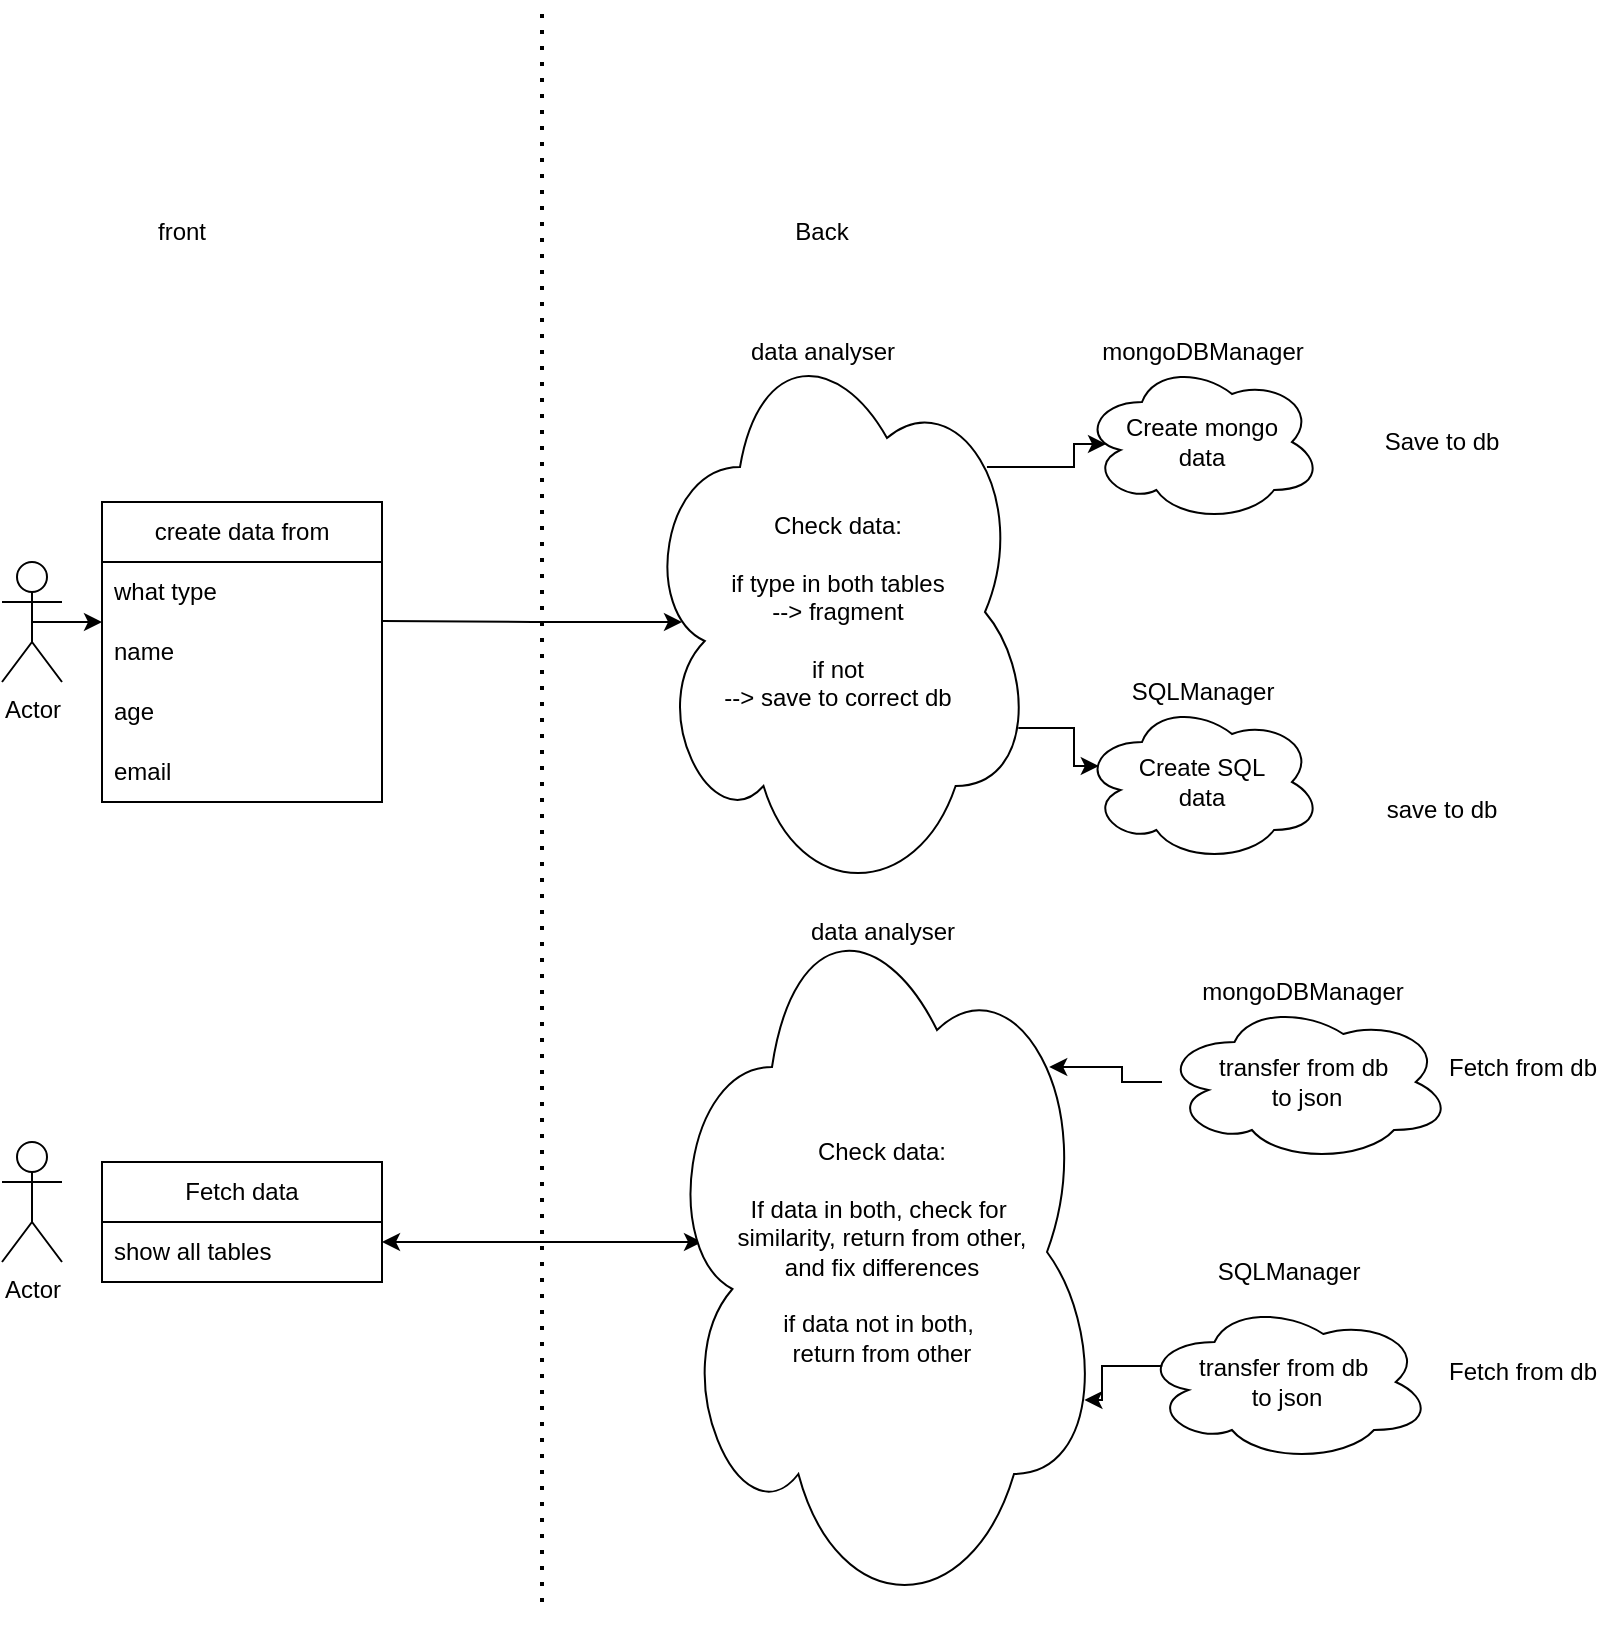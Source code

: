 <mxfile version="28.2.7">
  <diagram name="Sivu-1" id="T1mMdDDaBj58KGBTBJrq">
    <mxGraphModel dx="1665" dy="751" grid="1" gridSize="10" guides="1" tooltips="1" connect="1" arrows="1" fold="1" page="1" pageScale="1" pageWidth="1169" pageHeight="827" math="0" shadow="0">
      <root>
        <mxCell id="0" />
        <mxCell id="1" parent="0" />
        <mxCell id="7n1l-1wcskT07XeDps-x-3" style="edgeStyle=orthogonalEdgeStyle;rounded=0;orthogonalLoop=1;jettySize=auto;html=1;exitX=0.5;exitY=0.5;exitDx=0;exitDy=0;exitPerimeter=0;" parent="1" source="7n1l-1wcskT07XeDps-x-1" edge="1">
          <mxGeometry relative="1" as="geometry">
            <mxPoint x="120" y="320" as="targetPoint" />
          </mxGeometry>
        </mxCell>
        <mxCell id="7n1l-1wcskT07XeDps-x-1" value="Actor" style="shape=umlActor;verticalLabelPosition=bottom;verticalAlign=top;html=1;outlineConnect=0;" parent="1" vertex="1">
          <mxGeometry x="70" y="290" width="30" height="60" as="geometry" />
        </mxCell>
        <mxCell id="7n1l-1wcskT07XeDps-x-4" style="edgeStyle=orthogonalEdgeStyle;rounded=0;orthogonalLoop=1;jettySize=auto;html=1;exitX=0.875;exitY=0.5;exitDx=0;exitDy=0;exitPerimeter=0;" parent="1" edge="1">
          <mxGeometry relative="1" as="geometry">
            <mxPoint x="410" y="320" as="targetPoint" />
            <mxPoint x="260" y="319.5" as="sourcePoint" />
          </mxGeometry>
        </mxCell>
        <mxCell id="7n1l-1wcskT07XeDps-x-6" value="create data from" style="swimlane;fontStyle=0;childLayout=stackLayout;horizontal=1;startSize=30;horizontalStack=0;resizeParent=1;resizeParentMax=0;resizeLast=0;collapsible=1;marginBottom=0;whiteSpace=wrap;html=1;" parent="1" vertex="1">
          <mxGeometry x="120" y="260" width="140" height="150" as="geometry" />
        </mxCell>
        <mxCell id="7n1l-1wcskT07XeDps-x-7" value="what type&lt;span style=&quot;white-space: pre;&quot;&gt;&#x9;&lt;/span&gt;" style="text;strokeColor=none;fillColor=none;align=left;verticalAlign=middle;spacingLeft=4;spacingRight=4;overflow=hidden;points=[[0,0.5],[1,0.5]];portConstraint=eastwest;rotatable=0;whiteSpace=wrap;html=1;" parent="7n1l-1wcskT07XeDps-x-6" vertex="1">
          <mxGeometry y="30" width="140" height="30" as="geometry" />
        </mxCell>
        <mxCell id="7n1l-1wcskT07XeDps-x-8" value="name&lt;span style=&quot;white-space: pre;&quot;&gt;&#x9;&lt;/span&gt;" style="text;strokeColor=none;fillColor=none;align=left;verticalAlign=middle;spacingLeft=4;spacingRight=4;overflow=hidden;points=[[0,0.5],[1,0.5]];portConstraint=eastwest;rotatable=0;whiteSpace=wrap;html=1;" parent="7n1l-1wcskT07XeDps-x-6" vertex="1">
          <mxGeometry y="60" width="140" height="30" as="geometry" />
        </mxCell>
        <mxCell id="7n1l-1wcskT07XeDps-x-9" value="age&lt;span style=&quot;white-space: pre;&quot;&gt;&#x9;&lt;/span&gt;" style="text;strokeColor=none;fillColor=none;align=left;verticalAlign=middle;spacingLeft=4;spacingRight=4;overflow=hidden;points=[[0,0.5],[1,0.5]];portConstraint=eastwest;rotatable=0;whiteSpace=wrap;html=1;" parent="7n1l-1wcskT07XeDps-x-6" vertex="1">
          <mxGeometry y="90" width="140" height="30" as="geometry" />
        </mxCell>
        <mxCell id="7n1l-1wcskT07XeDps-x-10" value="email" style="text;strokeColor=none;fillColor=none;align=left;verticalAlign=middle;spacingLeft=4;spacingRight=4;overflow=hidden;points=[[0,0.5],[1,0.5]];portConstraint=eastwest;rotatable=0;whiteSpace=wrap;html=1;" parent="7n1l-1wcskT07XeDps-x-6" vertex="1">
          <mxGeometry y="120" width="140" height="30" as="geometry" />
        </mxCell>
        <mxCell id="7n1l-1wcskT07XeDps-x-11" value="" style="endArrow=none;dashed=1;html=1;dashPattern=1 3;strokeWidth=2;rounded=0;" parent="1" edge="1">
          <mxGeometry width="50" height="50" relative="1" as="geometry">
            <mxPoint x="340" y="810" as="sourcePoint" />
            <mxPoint x="340" y="10" as="targetPoint" />
          </mxGeometry>
        </mxCell>
        <mxCell id="7n1l-1wcskT07XeDps-x-12" value="front" style="text;html=1;align=center;verticalAlign=middle;whiteSpace=wrap;rounded=0;" parent="1" vertex="1">
          <mxGeometry x="130" y="110" width="60" height="30" as="geometry" />
        </mxCell>
        <mxCell id="7n1l-1wcskT07XeDps-x-13" value="Back" style="text;html=1;align=center;verticalAlign=middle;whiteSpace=wrap;rounded=0;" parent="1" vertex="1">
          <mxGeometry x="450" y="110" width="60" height="30" as="geometry" />
        </mxCell>
        <mxCell id="7n1l-1wcskT07XeDps-x-18" value="&lt;div&gt;Check data:&lt;/div&gt;&lt;div&gt;&lt;br&gt;&lt;/div&gt;&lt;div&gt;if type in both tables&lt;/div&gt;&lt;div&gt;--&amp;gt; fragment&lt;/div&gt;&lt;div&gt;&lt;br&gt;&lt;/div&gt;&lt;div&gt;if not&lt;/div&gt;&lt;div&gt;--&amp;gt; save to correct db&lt;/div&gt;" style="ellipse;shape=cloud;whiteSpace=wrap;html=1;" parent="1" vertex="1">
          <mxGeometry x="390" y="170" width="196" height="290" as="geometry" />
        </mxCell>
        <mxCell id="7n1l-1wcskT07XeDps-x-19" value="&lt;div&gt;Create mongo&lt;/div&gt;&lt;div&gt;data&lt;/div&gt;" style="ellipse;shape=cloud;whiteSpace=wrap;html=1;" parent="1" vertex="1">
          <mxGeometry x="610" y="190" width="120" height="80" as="geometry" />
        </mxCell>
        <mxCell id="7n1l-1wcskT07XeDps-x-20" value="&lt;div&gt;Create SQL&lt;/div&gt;&lt;div&gt;data&lt;/div&gt;" style="ellipse;shape=cloud;whiteSpace=wrap;html=1;" parent="1" vertex="1">
          <mxGeometry x="610" y="360" width="120" height="80" as="geometry" />
        </mxCell>
        <mxCell id="7n1l-1wcskT07XeDps-x-23" style="edgeStyle=orthogonalEdgeStyle;rounded=0;orthogonalLoop=1;jettySize=auto;html=1;exitX=0.96;exitY=0.7;exitDx=0;exitDy=0;exitPerimeter=0;entryX=0.07;entryY=0.4;entryDx=0;entryDy=0;entryPerimeter=0;" parent="1" source="7n1l-1wcskT07XeDps-x-18" target="7n1l-1wcskT07XeDps-x-20" edge="1">
          <mxGeometry relative="1" as="geometry" />
        </mxCell>
        <mxCell id="7n1l-1wcskT07XeDps-x-24" style="edgeStyle=orthogonalEdgeStyle;rounded=0;orthogonalLoop=1;jettySize=auto;html=1;exitX=0.88;exitY=0.25;exitDx=0;exitDy=0;exitPerimeter=0;entryX=0.1;entryY=0.513;entryDx=0;entryDy=0;entryPerimeter=0;" parent="1" source="7n1l-1wcskT07XeDps-x-18" target="7n1l-1wcskT07XeDps-x-19" edge="1">
          <mxGeometry relative="1" as="geometry" />
        </mxCell>
        <mxCell id="7n1l-1wcskT07XeDps-x-25" value="Save to db" style="text;html=1;align=center;verticalAlign=middle;whiteSpace=wrap;rounded=0;" parent="1" vertex="1">
          <mxGeometry x="760" y="215" width="60" height="30" as="geometry" />
        </mxCell>
        <mxCell id="7n1l-1wcskT07XeDps-x-26" value="save to db" style="text;html=1;align=center;verticalAlign=middle;whiteSpace=wrap;rounded=0;" parent="1" vertex="1">
          <mxGeometry x="760" y="399" width="60" height="30" as="geometry" />
        </mxCell>
        <mxCell id="7n1l-1wcskT07XeDps-x-27" value="Actor" style="shape=umlActor;verticalLabelPosition=bottom;verticalAlign=top;html=1;outlineConnect=0;" parent="1" vertex="1">
          <mxGeometry x="70" y="580" width="30" height="60" as="geometry" />
        </mxCell>
        <mxCell id="7n1l-1wcskT07XeDps-x-28" value="Fetch data" style="swimlane;fontStyle=0;childLayout=stackLayout;horizontal=1;startSize=30;horizontalStack=0;resizeParent=1;resizeParentMax=0;resizeLast=0;collapsible=1;marginBottom=0;whiteSpace=wrap;html=1;" parent="1" vertex="1">
          <mxGeometry x="120" y="590" width="140" height="60" as="geometry" />
        </mxCell>
        <mxCell id="7n1l-1wcskT07XeDps-x-29" value="show all tables&lt;span style=&quot;white-space: pre;&quot;&gt;&#x9;&lt;/span&gt;" style="text;strokeColor=none;fillColor=none;align=left;verticalAlign=middle;spacingLeft=4;spacingRight=4;overflow=hidden;points=[[0,0.5],[1,0.5]];portConstraint=eastwest;rotatable=0;whiteSpace=wrap;html=1;" parent="7n1l-1wcskT07XeDps-x-28" vertex="1">
          <mxGeometry y="30" width="140" height="30" as="geometry" />
        </mxCell>
        <mxCell id="7n1l-1wcskT07XeDps-x-32" value="" style="endArrow=classic;startArrow=classic;html=1;rounded=0;" parent="1" edge="1">
          <mxGeometry width="50" height="50" relative="1" as="geometry">
            <mxPoint x="260" y="630" as="sourcePoint" />
            <mxPoint x="420" y="630" as="targetPoint" />
          </mxGeometry>
        </mxCell>
        <mxCell id="7n1l-1wcskT07XeDps-x-33" value="&lt;div&gt;Check data:&lt;/div&gt;&lt;div&gt;&lt;br&gt;&lt;/div&gt;&lt;div&gt;If data in both, check for&amp;nbsp;&lt;/div&gt;&lt;div&gt;similarity, return from other,&lt;/div&gt;&lt;div&gt;and fix differences&lt;/div&gt;&lt;div&gt;&lt;br&gt;&lt;/div&gt;&lt;div&gt;if data not in both,&amp;nbsp;&lt;/div&gt;&lt;div&gt;return from other&lt;/div&gt;" style="ellipse;shape=cloud;whiteSpace=wrap;html=1;" parent="1" vertex="1">
          <mxGeometry x="400" y="450" width="220" height="370" as="geometry" />
        </mxCell>
        <mxCell id="7n1l-1wcskT07XeDps-x-34" value="mongoDBManager" style="text;html=1;align=center;verticalAlign=middle;resizable=0;points=[];autosize=1;strokeColor=none;fillColor=none;" parent="1" vertex="1">
          <mxGeometry x="610" y="170" width="120" height="30" as="geometry" />
        </mxCell>
        <mxCell id="7n1l-1wcskT07XeDps-x-35" value="SQLManager" style="text;html=1;align=center;verticalAlign=middle;resizable=0;points=[];autosize=1;strokeColor=none;fillColor=none;" parent="1" vertex="1">
          <mxGeometry x="625" y="340" width="90" height="30" as="geometry" />
        </mxCell>
        <mxCell id="7n1l-1wcskT07XeDps-x-36" value="data analyser" style="text;html=1;align=center;verticalAlign=middle;resizable=0;points=[];autosize=1;strokeColor=none;fillColor=none;" parent="1" vertex="1">
          <mxGeometry x="430" y="170" width="100" height="30" as="geometry" />
        </mxCell>
        <mxCell id="7n1l-1wcskT07XeDps-x-37" value="data analyser" style="text;html=1;align=center;verticalAlign=middle;resizable=0;points=[];autosize=1;strokeColor=none;fillColor=none;" parent="1" vertex="1">
          <mxGeometry x="460" y="460" width="100" height="30" as="geometry" />
        </mxCell>
        <mxCell id="7n1l-1wcskT07XeDps-x-43" value="" style="edgeStyle=orthogonalEdgeStyle;rounded=0;orthogonalLoop=1;jettySize=auto;html=1;entryX=0.88;entryY=0.25;entryDx=0;entryDy=0;entryPerimeter=0;" parent="1" source="7n1l-1wcskT07XeDps-x-38" target="7n1l-1wcskT07XeDps-x-33" edge="1">
          <mxGeometry relative="1" as="geometry" />
        </mxCell>
        <mxCell id="7n1l-1wcskT07XeDps-x-38" value="&lt;div&gt;transfer from db&amp;nbsp;&lt;/div&gt;&lt;div&gt;to json&lt;/div&gt;" style="ellipse;shape=cloud;whiteSpace=wrap;html=1;" parent="1" vertex="1">
          <mxGeometry x="650" y="510" width="145" height="80" as="geometry" />
        </mxCell>
        <mxCell id="7n1l-1wcskT07XeDps-x-39" value="&lt;div&gt;transfer from db&amp;nbsp;&lt;/div&gt;&lt;div&gt;to json&lt;/div&gt;" style="ellipse;shape=cloud;whiteSpace=wrap;html=1;" parent="1" vertex="1">
          <mxGeometry x="640" y="660" width="145" height="80" as="geometry" />
        </mxCell>
        <mxCell id="7n1l-1wcskT07XeDps-x-40" value="Fetch from db" style="text;html=1;align=center;verticalAlign=middle;resizable=0;points=[];autosize=1;strokeColor=none;fillColor=none;" parent="1" vertex="1">
          <mxGeometry x="780" y="528" width="100" height="30" as="geometry" />
        </mxCell>
        <mxCell id="7n1l-1wcskT07XeDps-x-41" value="Fetch from db" style="text;html=1;align=center;verticalAlign=middle;resizable=0;points=[];autosize=1;strokeColor=none;fillColor=none;" parent="1" vertex="1">
          <mxGeometry x="780" y="680" width="100" height="30" as="geometry" />
        </mxCell>
        <mxCell id="7n1l-1wcskT07XeDps-x-44" style="edgeStyle=orthogonalEdgeStyle;rounded=0;orthogonalLoop=1;jettySize=auto;html=1;exitX=0.07;exitY=0.4;exitDx=0;exitDy=0;exitPerimeter=0;entryX=0.96;entryY=0.7;entryDx=0;entryDy=0;entryPerimeter=0;" parent="1" source="7n1l-1wcskT07XeDps-x-39" target="7n1l-1wcskT07XeDps-x-33" edge="1">
          <mxGeometry relative="1" as="geometry" />
        </mxCell>
        <mxCell id="7n1l-1wcskT07XeDps-x-46" value="mongoDBManager" style="text;html=1;align=center;verticalAlign=middle;resizable=0;points=[];autosize=1;strokeColor=none;fillColor=none;" parent="1" vertex="1">
          <mxGeometry x="660" y="490" width="120" height="30" as="geometry" />
        </mxCell>
        <mxCell id="7n1l-1wcskT07XeDps-x-47" value="SQLManager" style="text;html=1;align=center;verticalAlign=middle;resizable=0;points=[];autosize=1;strokeColor=none;fillColor=none;" parent="1" vertex="1">
          <mxGeometry x="667.5" y="630" width="90" height="30" as="geometry" />
        </mxCell>
      </root>
    </mxGraphModel>
  </diagram>
</mxfile>
